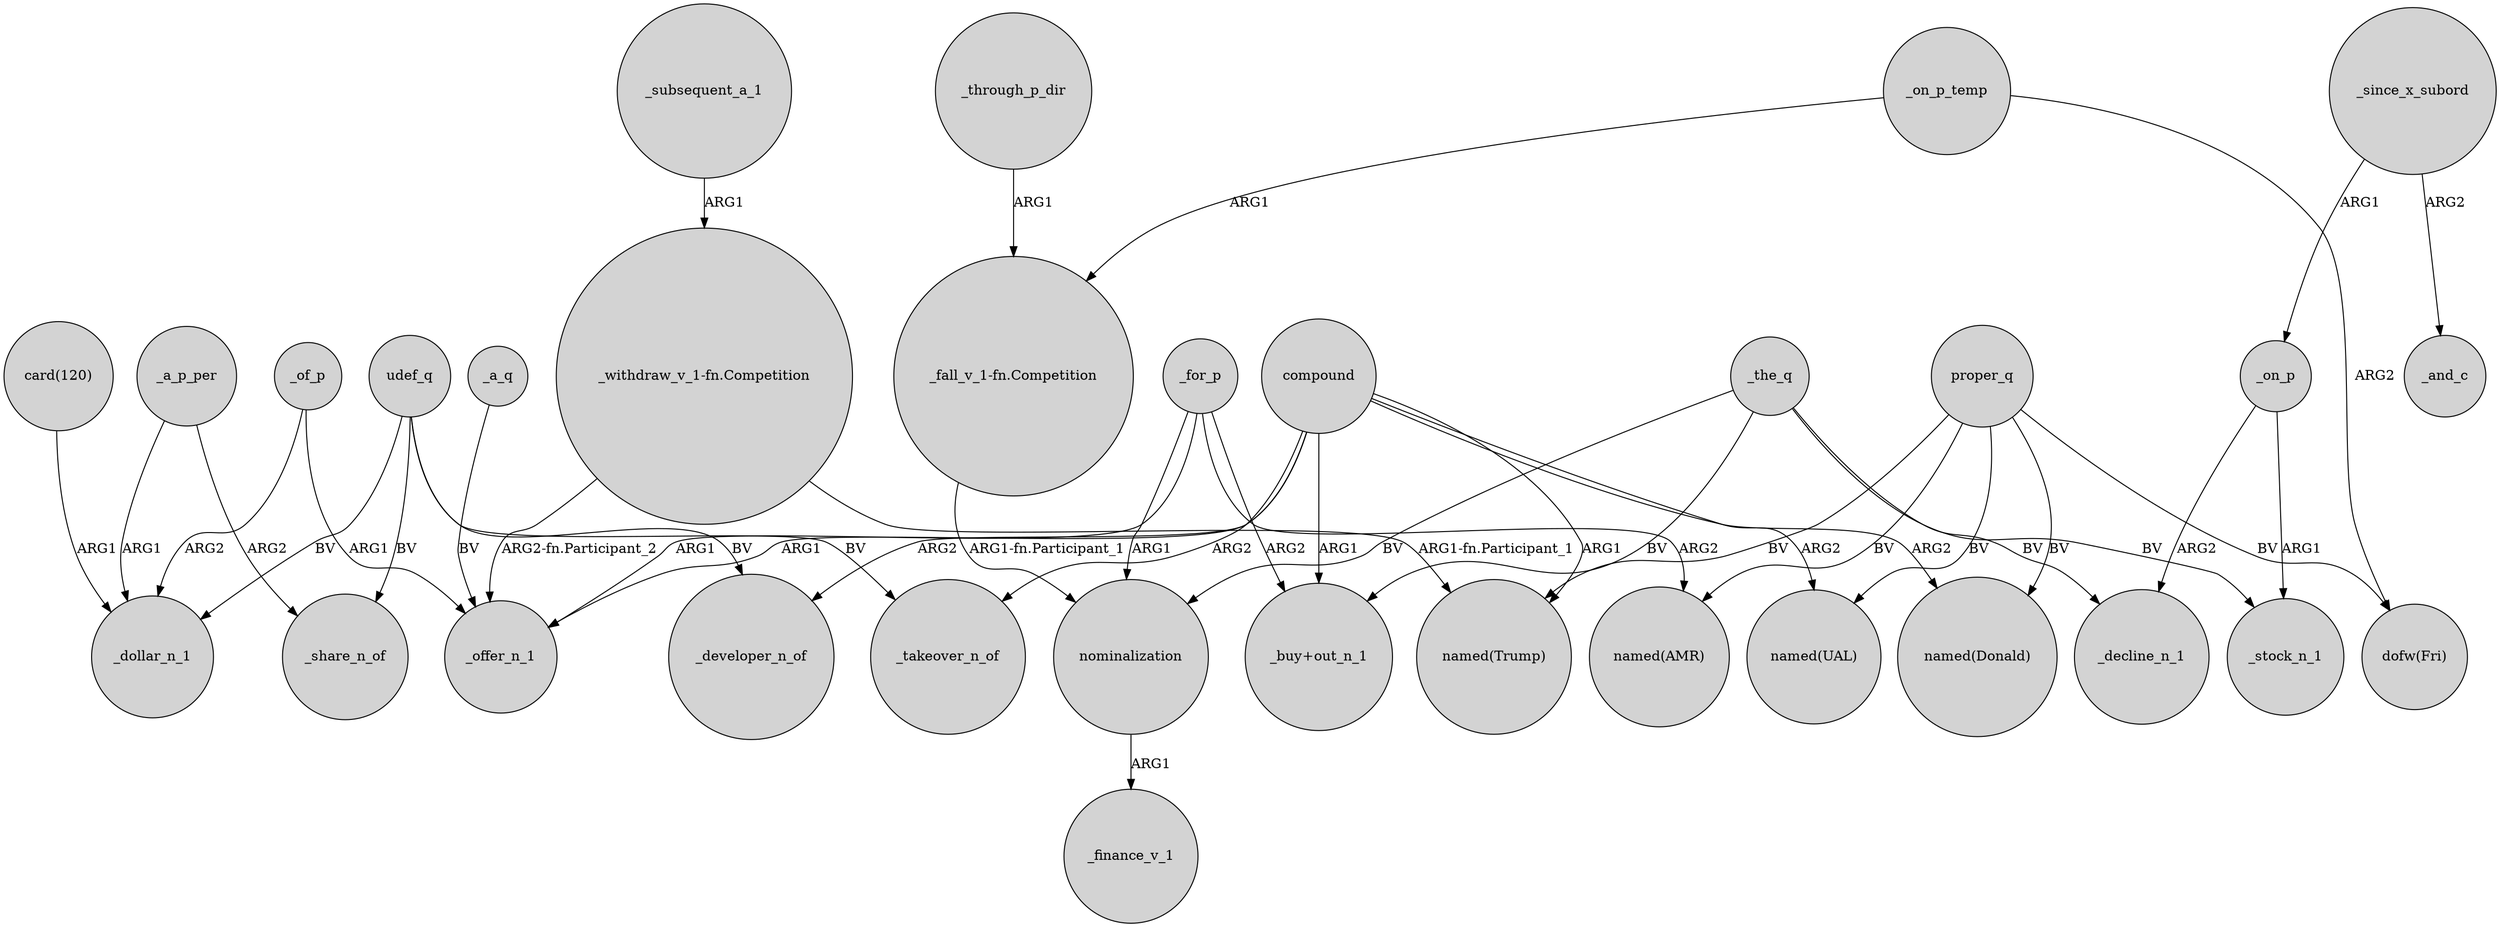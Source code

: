 digraph {
	node [shape=circle style=filled]
	"card(120)" -> _dollar_n_1 [label=ARG1]
	_the_q -> nominalization [label=BV]
	_through_p_dir -> "_fall_v_1-fn.Competition" [label=ARG1]
	_for_p -> _offer_n_1 [label=ARG1]
	proper_q -> "dofw(Fri)" [label=BV]
	nominalization -> _finance_v_1 [label=ARG1]
	compound -> "named(Trump)" [label=ARG1]
	_since_x_subord -> _and_c [label=ARG2]
	_on_p -> _decline_n_1 [label=ARG2]
	_for_p -> "_buy+out_n_1" [label=ARG2]
	compound -> "named(Donald)" [label=ARG2]
	proper_q -> "named(Donald)" [label=BV]
	compound -> _offer_n_1 [label=ARG1]
	_of_p -> _offer_n_1 [label=ARG1]
	proper_q -> "named(UAL)" [label=BV]
	udef_q -> _takeover_n_of [label=BV]
	_the_q -> _stock_n_1 [label=BV]
	_a_p_per -> _share_n_of [label=ARG2]
	_on_p_temp -> "dofw(Fri)" [label=ARG2]
	udef_q -> _share_n_of [label=BV]
	"_withdraw_v_1-fn.Competition" -> "named(Trump)" [label="ARG1-fn.Participant_1"]
	udef_q -> _dollar_n_1 [label=BV]
	_on_p -> _stock_n_1 [label=ARG1]
	_subsequent_a_1 -> "_withdraw_v_1-fn.Competition" [label=ARG1]
	_a_p_per -> _dollar_n_1 [label=ARG1]
	udef_q -> _developer_n_of [label=BV]
	compound -> "named(UAL)" [label=ARG2]
	_for_p -> "named(AMR)" [label=ARG2]
	_on_p_temp -> "_fall_v_1-fn.Competition" [label=ARG1]
	_for_p -> nominalization [label=ARG1]
	proper_q -> "named(AMR)" [label=BV]
	compound -> "_buy+out_n_1" [label=ARG1]
	_since_x_subord -> _on_p [label=ARG1]
	proper_q -> "named(Trump)" [label=BV]
	_a_q -> _offer_n_1 [label=BV]
	"_withdraw_v_1-fn.Competition" -> _offer_n_1 [label="ARG2-fn.Participant_2"]
	compound -> _takeover_n_of [label=ARG2]
	_the_q -> _decline_n_1 [label=BV]
	_the_q -> "_buy+out_n_1" [label=BV]
	_of_p -> _dollar_n_1 [label=ARG2]
	compound -> _developer_n_of [label=ARG2]
	"_fall_v_1-fn.Competition" -> nominalization [label="ARG1-fn.Participant_1"]
}
